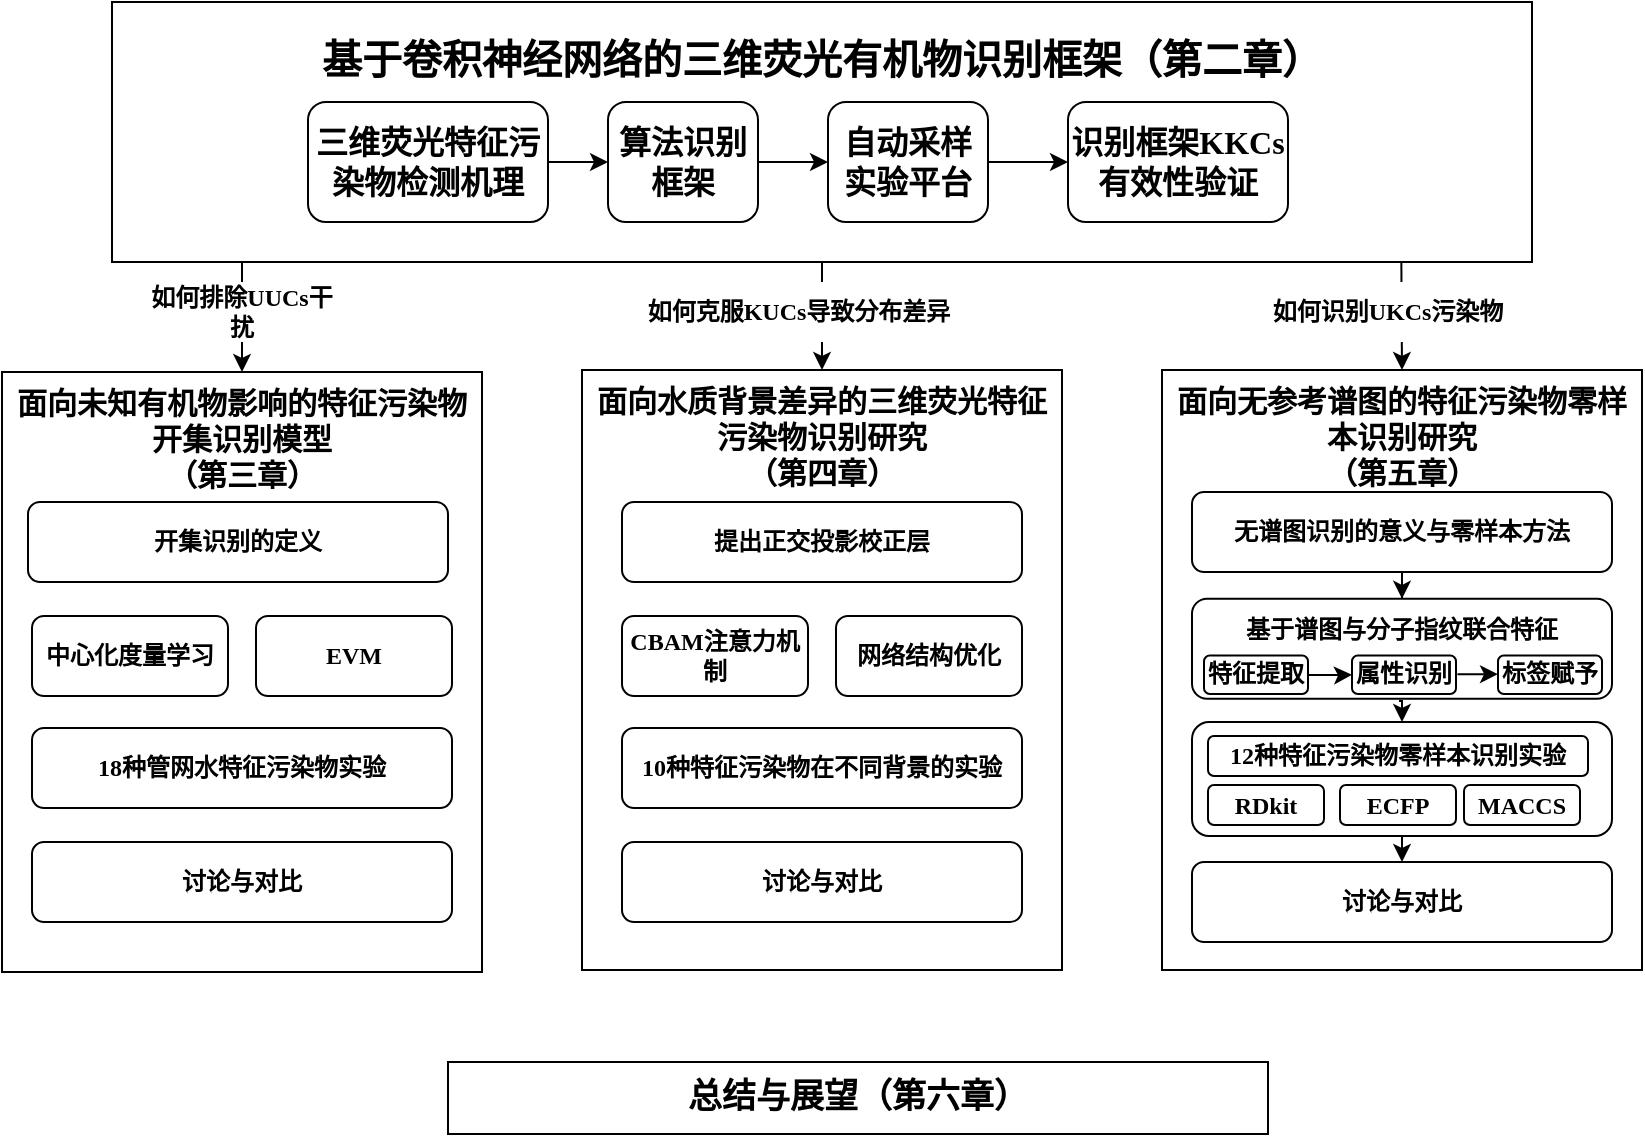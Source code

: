 <mxfile version="22.1.17" type="github">
  <diagram name="第 1 页" id="NifZxuRxoJgHwt1wx93L">
    <mxGraphModel dx="719" dy="392" grid="1" gridSize="10" guides="1" tooltips="1" connect="1" arrows="1" fold="1" page="1" pageScale="1" pageWidth="827" pageHeight="1169" math="0" shadow="0">
      <root>
        <mxCell id="0" />
        <mxCell id="1" parent="0" />
        <mxCell id="kWHdFcT8Xwx73oENcEn5-18" value="" style="edgeStyle=orthogonalEdgeStyle;rounded=0;orthogonalLoop=1;jettySize=auto;html=1;" edge="1" parent="1" source="kWHdFcT8Xwx73oENcEn5-5" target="kWHdFcT8Xwx73oENcEn5-8">
          <mxGeometry relative="1" as="geometry" />
        </mxCell>
        <mxCell id="kWHdFcT8Xwx73oENcEn5-5" value="&lt;font size=&quot;1&quot; style=&quot;&quot;&gt;&lt;span style=&quot;text-indent: 0cm; background-color: initial;&quot;&gt;&lt;b style=&quot;font-size: 20px;&quot;&gt;基于卷积神经网络的三维荧光有机物识别框架（第二章）&lt;br&gt;&lt;/b&gt;&lt;/span&gt;&lt;/font&gt;&lt;br&gt;&lt;br&gt;&lt;br&gt;&lt;br&gt;&lt;h1 style=&quot;text-indent:0cm;mso-list:l0 level1 lfo1&quot;&gt;&lt;span lang=&quot;EN-US&quot;&gt;&lt;/span&gt;&lt;/h1&gt;" style="rounded=0;whiteSpace=wrap;html=1;fontFamily=仿宋;" vertex="1" parent="1">
          <mxGeometry x="92" y="70" width="710" height="130" as="geometry" />
        </mxCell>
        <mxCell id="kWHdFcT8Xwx73oENcEn5-8" value="&lt;font style=&quot;border-color: var(--border-color); font-size: 15px;&quot;&gt;&lt;b style=&quot;border-color: var(--border-color); font-size: 15px;&quot;&gt;面向水质背景差异的三维荧光特征污染物识别研究&lt;br style=&quot;font-size: 15px;&quot;&gt;（第四章）&lt;br&gt;&lt;br&gt;&lt;br&gt;&lt;br&gt;&lt;br&gt;&lt;br style=&quot;font-size: 15px;&quot;&gt;&lt;b style=&quot;border-color: var(--border-color); font-size: 15px;&quot;&gt;&lt;br style=&quot;border-color: var(--border-color); font-size: 15px;&quot;&gt;&lt;br style=&quot;border-color: var(--border-color); font-size: 15px;&quot;&gt;&lt;br style=&quot;border-color: var(--border-color); font-size: 15px;&quot;&gt;&lt;br style=&quot;border-color: var(--border-color); font-size: 15px;&quot;&gt;&lt;br style=&quot;border-color: var(--border-color); font-size: 15px;&quot;&gt;&lt;br style=&quot;border-color: var(--border-color); font-size: 15px;&quot;&gt;&lt;br style=&quot;border-color: var(--border-color); font-size: 15px;&quot;&gt;&lt;br style=&quot;border-color: var(--border-color); font-size: 15px;&quot;&gt;&lt;/b&gt;&lt;/b&gt;&lt;/font&gt;" style="rounded=0;whiteSpace=wrap;html=1;fontFamily=仿宋;fontSize=15;" vertex="1" parent="1">
          <mxGeometry x="327" y="254" width="240" height="300" as="geometry" />
        </mxCell>
        <mxCell id="kWHdFcT8Xwx73oENcEn5-31" value="" style="edgeStyle=orthogonalEdgeStyle;rounded=0;orthogonalLoop=1;jettySize=auto;html=1;exitX=0.908;exitY=1;exitDx=0;exitDy=0;exitPerimeter=0;entryX=0.5;entryY=0;entryDx=0;entryDy=0;" edge="1" parent="1" source="kWHdFcT8Xwx73oENcEn5-5" target="kWHdFcT8Xwx73oENcEn5-9">
          <mxGeometry relative="1" as="geometry">
            <mxPoint x="750" y="250" as="targetPoint" />
            <Array as="points">
              <mxPoint x="737" y="200" />
            </Array>
          </mxGeometry>
        </mxCell>
        <mxCell id="kWHdFcT8Xwx73oENcEn5-9" value="&lt;font style=&quot;border-color: var(--border-color); font-size: 15px;&quot;&gt;&lt;b style=&quot;border-color: var(--border-color); font-size: 15px;&quot;&gt;面向无参考谱图的特征污染物零样本识别研究&lt;br style=&quot;font-size: 15px;&quot;&gt;（第五章）&lt;br&gt;&lt;br&gt;&lt;br&gt;&lt;br&gt;&lt;br&gt;&lt;br style=&quot;font-size: 15px;&quot;&gt;&lt;b style=&quot;border-color: var(--border-color); font-size: 15px;&quot;&gt;&lt;br style=&quot;border-color: var(--border-color); font-size: 15px;&quot;&gt;&lt;br style=&quot;border-color: var(--border-color); font-size: 15px;&quot;&gt;&lt;br style=&quot;border-color: var(--border-color); font-size: 15px;&quot;&gt;&lt;br style=&quot;border-color: var(--border-color); font-size: 15px;&quot;&gt;&lt;br style=&quot;border-color: var(--border-color); font-size: 15px;&quot;&gt;&lt;br style=&quot;border-color: var(--border-color); font-size: 15px;&quot;&gt;&lt;br style=&quot;border-color: var(--border-color); font-size: 15px;&quot;&gt;&lt;br style=&quot;border-color: var(--border-color); font-size: 15px;&quot;&gt;&lt;/b&gt;&lt;/b&gt;&lt;/font&gt;" style="rounded=0;whiteSpace=wrap;html=1;fontFamily=仿宋;fontSize=15;" vertex="1" parent="1">
          <mxGeometry x="617" y="254" width="240" height="300" as="geometry" />
        </mxCell>
        <mxCell id="kWHdFcT8Xwx73oENcEn5-10" value="&lt;b&gt;&lt;font style=&quot;font-size: 17px;&quot;&gt;总结与展望（第六章）&lt;/font&gt;&lt;/b&gt;" style="rounded=0;whiteSpace=wrap;html=1;fontFamily=仿宋;" vertex="1" parent="1">
          <mxGeometry x="260" y="600" width="410" height="36" as="geometry" />
        </mxCell>
        <mxCell id="kWHdFcT8Xwx73oENcEn5-15" value="" style="edgeStyle=orthogonalEdgeStyle;rounded=0;orthogonalLoop=1;jettySize=auto;html=1;" edge="1" parent="1" source="kWHdFcT8Xwx73oENcEn5-11" target="kWHdFcT8Xwx73oENcEn5-12">
          <mxGeometry relative="1" as="geometry" />
        </mxCell>
        <mxCell id="kWHdFcT8Xwx73oENcEn5-11" value="&lt;b&gt;&lt;font style=&quot;font-size: 16px;&quot; face=&quot;仿宋&quot;&gt;三维荧光特征污染物检测机理&lt;/font&gt;&lt;/b&gt;" style="rounded=1;whiteSpace=wrap;html=1;" vertex="1" parent="1">
          <mxGeometry x="190" y="120" width="120" height="60" as="geometry" />
        </mxCell>
        <mxCell id="kWHdFcT8Xwx73oENcEn5-16" value="" style="edgeStyle=orthogonalEdgeStyle;rounded=0;orthogonalLoop=1;jettySize=auto;html=1;" edge="1" parent="1" source="kWHdFcT8Xwx73oENcEn5-12" target="kWHdFcT8Xwx73oENcEn5-13">
          <mxGeometry relative="1" as="geometry" />
        </mxCell>
        <mxCell id="kWHdFcT8Xwx73oENcEn5-12" value="&lt;font face=&quot;仿宋&quot;&gt;&lt;span style=&quot;font-size: 16px;&quot;&gt;&lt;b&gt;算法识别框架&lt;/b&gt;&lt;/span&gt;&lt;/font&gt;" style="rounded=1;whiteSpace=wrap;html=1;" vertex="1" parent="1">
          <mxGeometry x="340" y="120" width="75" height="60" as="geometry" />
        </mxCell>
        <mxCell id="kWHdFcT8Xwx73oENcEn5-17" value="" style="edgeStyle=orthogonalEdgeStyle;rounded=0;orthogonalLoop=1;jettySize=auto;html=1;" edge="1" parent="1" source="kWHdFcT8Xwx73oENcEn5-13" target="kWHdFcT8Xwx73oENcEn5-14">
          <mxGeometry relative="1" as="geometry" />
        </mxCell>
        <mxCell id="kWHdFcT8Xwx73oENcEn5-13" value="&lt;font face=&quot;仿宋&quot;&gt;&lt;span style=&quot;font-size: 16px;&quot;&gt;&lt;b&gt;自动采样实验平台&lt;/b&gt;&lt;/span&gt;&lt;/font&gt;" style="rounded=1;whiteSpace=wrap;html=1;" vertex="1" parent="1">
          <mxGeometry x="450" y="120" width="80" height="60" as="geometry" />
        </mxCell>
        <mxCell id="kWHdFcT8Xwx73oENcEn5-14" value="&lt;font face=&quot;仿宋&quot;&gt;&lt;span style=&quot;font-size: 16px;&quot;&gt;&lt;b&gt;识别框架KKCs有效性验证&lt;/b&gt;&lt;/span&gt;&lt;/font&gt;" style="rounded=1;whiteSpace=wrap;html=1;" vertex="1" parent="1">
          <mxGeometry x="570" y="120" width="110" height="60" as="geometry" />
        </mxCell>
        <mxCell id="kWHdFcT8Xwx73oENcEn5-23" value="" style="edgeStyle=orthogonalEdgeStyle;rounded=0;orthogonalLoop=1;jettySize=auto;html=1;entryX=0.5;entryY=0;entryDx=0;entryDy=0;" edge="1" parent="1" target="kWHdFcT8Xwx73oENcEn5-6">
          <mxGeometry relative="1" as="geometry">
            <mxPoint x="157" y="200" as="sourcePoint" />
            <mxPoint x="170" y="240" as="targetPoint" />
            <Array as="points">
              <mxPoint x="157" y="210" />
              <mxPoint x="157" y="210" />
            </Array>
          </mxGeometry>
        </mxCell>
        <mxCell id="kWHdFcT8Xwx73oENcEn5-27" value="如何排除UUCs干扰" style="text;html=1;align=center;verticalAlign=middle;whiteSpace=wrap;rounded=0;fontFamily=仿宋;fontStyle=1;fillColor=default;" vertex="1" parent="1">
          <mxGeometry x="107" y="210" width="100" height="30" as="geometry" />
        </mxCell>
        <mxCell id="kWHdFcT8Xwx73oENcEn5-28" value="如何克服KUCs导致分布差异" style="text;html=1;strokeColor=none;fillColor=default;align=center;verticalAlign=middle;whiteSpace=wrap;rounded=0;fontFamily=仿宋;fontStyle=1" vertex="1" parent="1">
          <mxGeometry x="357.5" y="210" width="155" height="30" as="geometry" />
        </mxCell>
        <mxCell id="kWHdFcT8Xwx73oENcEn5-30" value="如何识别UKCs污染物" style="text;html=1;strokeColor=none;fillColor=default;align=center;verticalAlign=middle;whiteSpace=wrap;rounded=0;fontFamily=仿宋;fontStyle=1" vertex="1" parent="1">
          <mxGeometry x="670" y="210" width="120" height="30" as="geometry" />
        </mxCell>
        <mxCell id="kWHdFcT8Xwx73oENcEn5-36" value="" style="group" vertex="1" connectable="0" parent="1">
          <mxGeometry x="37" y="255" width="240" height="300" as="geometry" />
        </mxCell>
        <mxCell id="kWHdFcT8Xwx73oENcEn5-6" value="&lt;font style=&quot;border-color: var(--border-color); font-size: 15px;&quot;&gt;&lt;b style=&quot;border-color: var(--border-color); font-size: 15px;&quot;&gt;面向未知有机物影响的特征污染物开集识别模型&lt;br&gt;（第三章）&lt;br&gt;&lt;br&gt;&lt;br&gt;&lt;br&gt;&lt;br&gt;&lt;br style=&quot;font-size: 15px;&quot;&gt;&lt;br style=&quot;font-size: 15px;&quot;&gt;&lt;br style=&quot;font-size: 15px;&quot;&gt;&lt;br style=&quot;font-size: 15px;&quot;&gt;&lt;br style=&quot;font-size: 15px;&quot;&gt;&lt;br style=&quot;font-size: 15px;&quot;&gt;&lt;br style=&quot;font-size: 15px;&quot;&gt;&lt;br style=&quot;font-size: 15px;&quot;&gt;&lt;br style=&quot;border-color: var(--border-color); font-size: 15px;&quot;&gt;&lt;/b&gt;&lt;/font&gt;" style="rounded=0;whiteSpace=wrap;html=1;fontFamily=仿宋;fontSize=15;" vertex="1" parent="kWHdFcT8Xwx73oENcEn5-36">
          <mxGeometry width="240" height="300" as="geometry" />
        </mxCell>
        <mxCell id="kWHdFcT8Xwx73oENcEn5-26" value="开集识别的定义" style="rounded=1;whiteSpace=wrap;html=1;fontFamily=仿宋;fontStyle=1" vertex="1" parent="kWHdFcT8Xwx73oENcEn5-36">
          <mxGeometry x="13" y="65" width="210" height="40" as="geometry" />
        </mxCell>
        <mxCell id="kWHdFcT8Xwx73oENcEn5-32" value="中心化度量学习" style="rounded=1;whiteSpace=wrap;html=1;fontFamily=仿宋;fontStyle=1" vertex="1" parent="kWHdFcT8Xwx73oENcEn5-36">
          <mxGeometry x="15" y="122" width="98" height="40" as="geometry" />
        </mxCell>
        <mxCell id="kWHdFcT8Xwx73oENcEn5-33" value="EVM" style="rounded=1;whiteSpace=wrap;html=1;fontFamily=仿宋;fontStyle=1" vertex="1" parent="kWHdFcT8Xwx73oENcEn5-36">
          <mxGeometry x="127" y="122" width="98" height="40" as="geometry" />
        </mxCell>
        <mxCell id="kWHdFcT8Xwx73oENcEn5-34" value="18种管网水特征污染物实验" style="rounded=1;whiteSpace=wrap;html=1;fontFamily=仿宋;fontStyle=1" vertex="1" parent="kWHdFcT8Xwx73oENcEn5-36">
          <mxGeometry x="15" y="178" width="210" height="40" as="geometry" />
        </mxCell>
        <mxCell id="kWHdFcT8Xwx73oENcEn5-35" value="讨论与对比" style="rounded=1;whiteSpace=wrap;html=1;fontFamily=仿宋;fontStyle=1" vertex="1" parent="kWHdFcT8Xwx73oENcEn5-36">
          <mxGeometry x="15" y="235" width="210" height="40" as="geometry" />
        </mxCell>
        <mxCell id="kWHdFcT8Xwx73oENcEn5-70" value="" style="edgeStyle=orthogonalEdgeStyle;rounded=0;orthogonalLoop=1;jettySize=auto;html=1;entryX=0.5;entryY=0;entryDx=0;entryDy=0;" edge="1" parent="1" source="kWHdFcT8Xwx73oENcEn5-39" target="kWHdFcT8Xwx73oENcEn5-63">
          <mxGeometry relative="1" as="geometry" />
        </mxCell>
        <mxCell id="kWHdFcT8Xwx73oENcEn5-39" value="无谱图识别的意义与零样本方法" style="rounded=1;whiteSpace=wrap;html=1;fontFamily=仿宋;fontStyle=1" vertex="1" parent="1">
          <mxGeometry x="632" y="315" width="210" height="40" as="geometry" />
        </mxCell>
        <mxCell id="kWHdFcT8Xwx73oENcEn5-40" value="提出正交投影校正层" style="rounded=1;whiteSpace=wrap;html=1;fontFamily=仿宋;fontStyle=1" vertex="1" parent="1">
          <mxGeometry x="347" y="320" width="200" height="40" as="geometry" />
        </mxCell>
        <mxCell id="kWHdFcT8Xwx73oENcEn5-41" value="CBAM注意力机制" style="rounded=1;whiteSpace=wrap;html=1;fontFamily=仿宋;fontStyle=1" vertex="1" parent="1">
          <mxGeometry x="347" y="377" width="93" height="40" as="geometry" />
        </mxCell>
        <mxCell id="kWHdFcT8Xwx73oENcEn5-42" value="网络结构优化" style="rounded=1;whiteSpace=wrap;html=1;fontFamily=仿宋;fontStyle=1" vertex="1" parent="1">
          <mxGeometry x="454" y="377" width="93" height="40" as="geometry" />
        </mxCell>
        <mxCell id="kWHdFcT8Xwx73oENcEn5-50" value="10种特征污染物在不同背景的实验" style="rounded=1;whiteSpace=wrap;html=1;fontFamily=仿宋;fontStyle=1" vertex="1" parent="1">
          <mxGeometry x="347" y="433" width="200" height="40" as="geometry" />
        </mxCell>
        <mxCell id="kWHdFcT8Xwx73oENcEn5-51" value="讨论与对比" style="rounded=1;whiteSpace=wrap;html=1;fontFamily=仿宋;fontStyle=1" vertex="1" parent="1">
          <mxGeometry x="347" y="490" width="200" height="40" as="geometry" />
        </mxCell>
        <mxCell id="kWHdFcT8Xwx73oENcEn5-73" value="" style="edgeStyle=orthogonalEdgeStyle;rounded=0;orthogonalLoop=1;jettySize=auto;html=1;entryX=0.5;entryY=0;entryDx=0;entryDy=0;" edge="1" parent="1" source="kWHdFcT8Xwx73oENcEn5-64" target="kWHdFcT8Xwx73oENcEn5-61">
          <mxGeometry relative="1" as="geometry">
            <Array as="points">
              <mxPoint x="737" y="490" />
              <mxPoint x="737" y="490" />
            </Array>
          </mxGeometry>
        </mxCell>
        <mxCell id="kWHdFcT8Xwx73oENcEn5-64" value="" style="rounded=1;whiteSpace=wrap;html=1;fontFamily=仿宋;fontStyle=1" vertex="1" parent="1">
          <mxGeometry x="632" y="430" width="210" height="57" as="geometry" />
        </mxCell>
        <mxCell id="kWHdFcT8Xwx73oENcEn5-55" value="RDkit" style="rounded=1;whiteSpace=wrap;html=1;fontFamily=仿宋;fontStyle=1" vertex="1" parent="1">
          <mxGeometry x="640" y="461.5" width="58" height="20" as="geometry" />
        </mxCell>
        <mxCell id="kWHdFcT8Xwx73oENcEn5-56" value="ECFP" style="rounded=1;whiteSpace=wrap;html=1;fontFamily=仿宋;fontStyle=1" vertex="1" parent="1">
          <mxGeometry x="706" y="461.5" width="58" height="20" as="geometry" />
        </mxCell>
        <mxCell id="kWHdFcT8Xwx73oENcEn5-57" value="MACCS" style="rounded=1;whiteSpace=wrap;html=1;fontFamily=仿宋;fontStyle=1" vertex="1" parent="1">
          <mxGeometry x="768" y="461.5" width="58" height="20" as="geometry" />
        </mxCell>
        <mxCell id="kWHdFcT8Xwx73oENcEn5-58" value="12种特征污染物零样本识别实验" style="rounded=1;whiteSpace=wrap;html=1;fontFamily=仿宋;fontStyle=1" vertex="1" parent="1">
          <mxGeometry x="640" y="437" width="190" height="20" as="geometry" />
        </mxCell>
        <mxCell id="kWHdFcT8Xwx73oENcEn5-61" value="讨论与对比" style="rounded=1;whiteSpace=wrap;html=1;fontFamily=仿宋;fontStyle=1" vertex="1" parent="1">
          <mxGeometry x="632" y="500" width="210" height="40" as="geometry" />
        </mxCell>
        <mxCell id="kWHdFcT8Xwx73oENcEn5-66" value="" style="group" vertex="1" connectable="0" parent="1">
          <mxGeometry x="632" y="370.38" width="210" height="40" as="geometry" />
        </mxCell>
        <mxCell id="kWHdFcT8Xwx73oENcEn5-63" value="" style="rounded=1;whiteSpace=wrap;html=1;fontFamily=仿宋;fontStyle=1" vertex="1" parent="kWHdFcT8Xwx73oENcEn5-66">
          <mxGeometry y="-2" width="210" height="50" as="geometry" />
        </mxCell>
        <mxCell id="kWHdFcT8Xwx73oENcEn5-67" value="" style="edgeStyle=orthogonalEdgeStyle;rounded=0;orthogonalLoop=1;jettySize=auto;html=1;entryX=0;entryY=0.5;entryDx=0;entryDy=0;" edge="1" parent="kWHdFcT8Xwx73oENcEn5-66" source="kWHdFcT8Xwx73oENcEn5-52" target="kWHdFcT8Xwx73oENcEn5-53">
          <mxGeometry relative="1" as="geometry" />
        </mxCell>
        <mxCell id="kWHdFcT8Xwx73oENcEn5-52" value="特征提取" style="rounded=1;whiteSpace=wrap;html=1;fontFamily=仿宋;fontStyle=1;flipH=1;" vertex="1" parent="kWHdFcT8Xwx73oENcEn5-66">
          <mxGeometry x="6" y="26.37" width="52" height="19.25" as="geometry" />
        </mxCell>
        <mxCell id="kWHdFcT8Xwx73oENcEn5-68" value="" style="edgeStyle=orthogonalEdgeStyle;rounded=0;orthogonalLoop=1;jettySize=auto;html=1;entryX=0;entryY=0.5;entryDx=0;entryDy=0;exitX=-0.014;exitY=0.484;exitDx=0;exitDy=0;exitPerimeter=0;" edge="1" parent="kWHdFcT8Xwx73oENcEn5-66" source="kWHdFcT8Xwx73oENcEn5-53" target="kWHdFcT8Xwx73oENcEn5-54">
          <mxGeometry relative="1" as="geometry">
            <mxPoint x="132" y="32.714" as="sourcePoint" />
            <mxPoint x="153" y="32.714" as="targetPoint" />
          </mxGeometry>
        </mxCell>
        <mxCell id="kWHdFcT8Xwx73oENcEn5-53" value="属性识别" style="rounded=1;whiteSpace=wrap;html=1;fontFamily=仿宋;fontStyle=1;flipH=1;" vertex="1" parent="kWHdFcT8Xwx73oENcEn5-66">
          <mxGeometry x="80" y="26.37" width="52" height="19.25" as="geometry" />
        </mxCell>
        <mxCell id="kWHdFcT8Xwx73oENcEn5-54" value="标签赋予" style="rounded=1;whiteSpace=wrap;html=1;fontFamily=仿宋;fontStyle=1;flipH=1;" vertex="1" parent="kWHdFcT8Xwx73oENcEn5-66">
          <mxGeometry x="153" y="26.37" width="52" height="19.25" as="geometry" />
        </mxCell>
        <mxCell id="kWHdFcT8Xwx73oENcEn5-69" value="基于谱图与分子指纹联合特征" style="rounded=1;whiteSpace=wrap;html=1;fontFamily=仿宋;fontStyle=1;strokeColor=none;" vertex="1" parent="kWHdFcT8Xwx73oENcEn5-66">
          <mxGeometry x="10" y="3.37" width="190" height="20" as="geometry" />
        </mxCell>
        <mxCell id="kWHdFcT8Xwx73oENcEn5-74" value="" style="edgeStyle=orthogonalEdgeStyle;rounded=0;orthogonalLoop=1;jettySize=auto;html=1;entryX=0.5;entryY=0;entryDx=0;entryDy=0;exitX=0.493;exitY=1.023;exitDx=0;exitDy=0;exitPerimeter=0;" edge="1" parent="1" source="kWHdFcT8Xwx73oENcEn5-63" target="kWHdFcT8Xwx73oENcEn5-64">
          <mxGeometry relative="1" as="geometry">
            <mxPoint x="750" y="417.69" as="sourcePoint" />
            <mxPoint x="750" y="499.31" as="targetPoint" />
          </mxGeometry>
        </mxCell>
      </root>
    </mxGraphModel>
  </diagram>
</mxfile>
